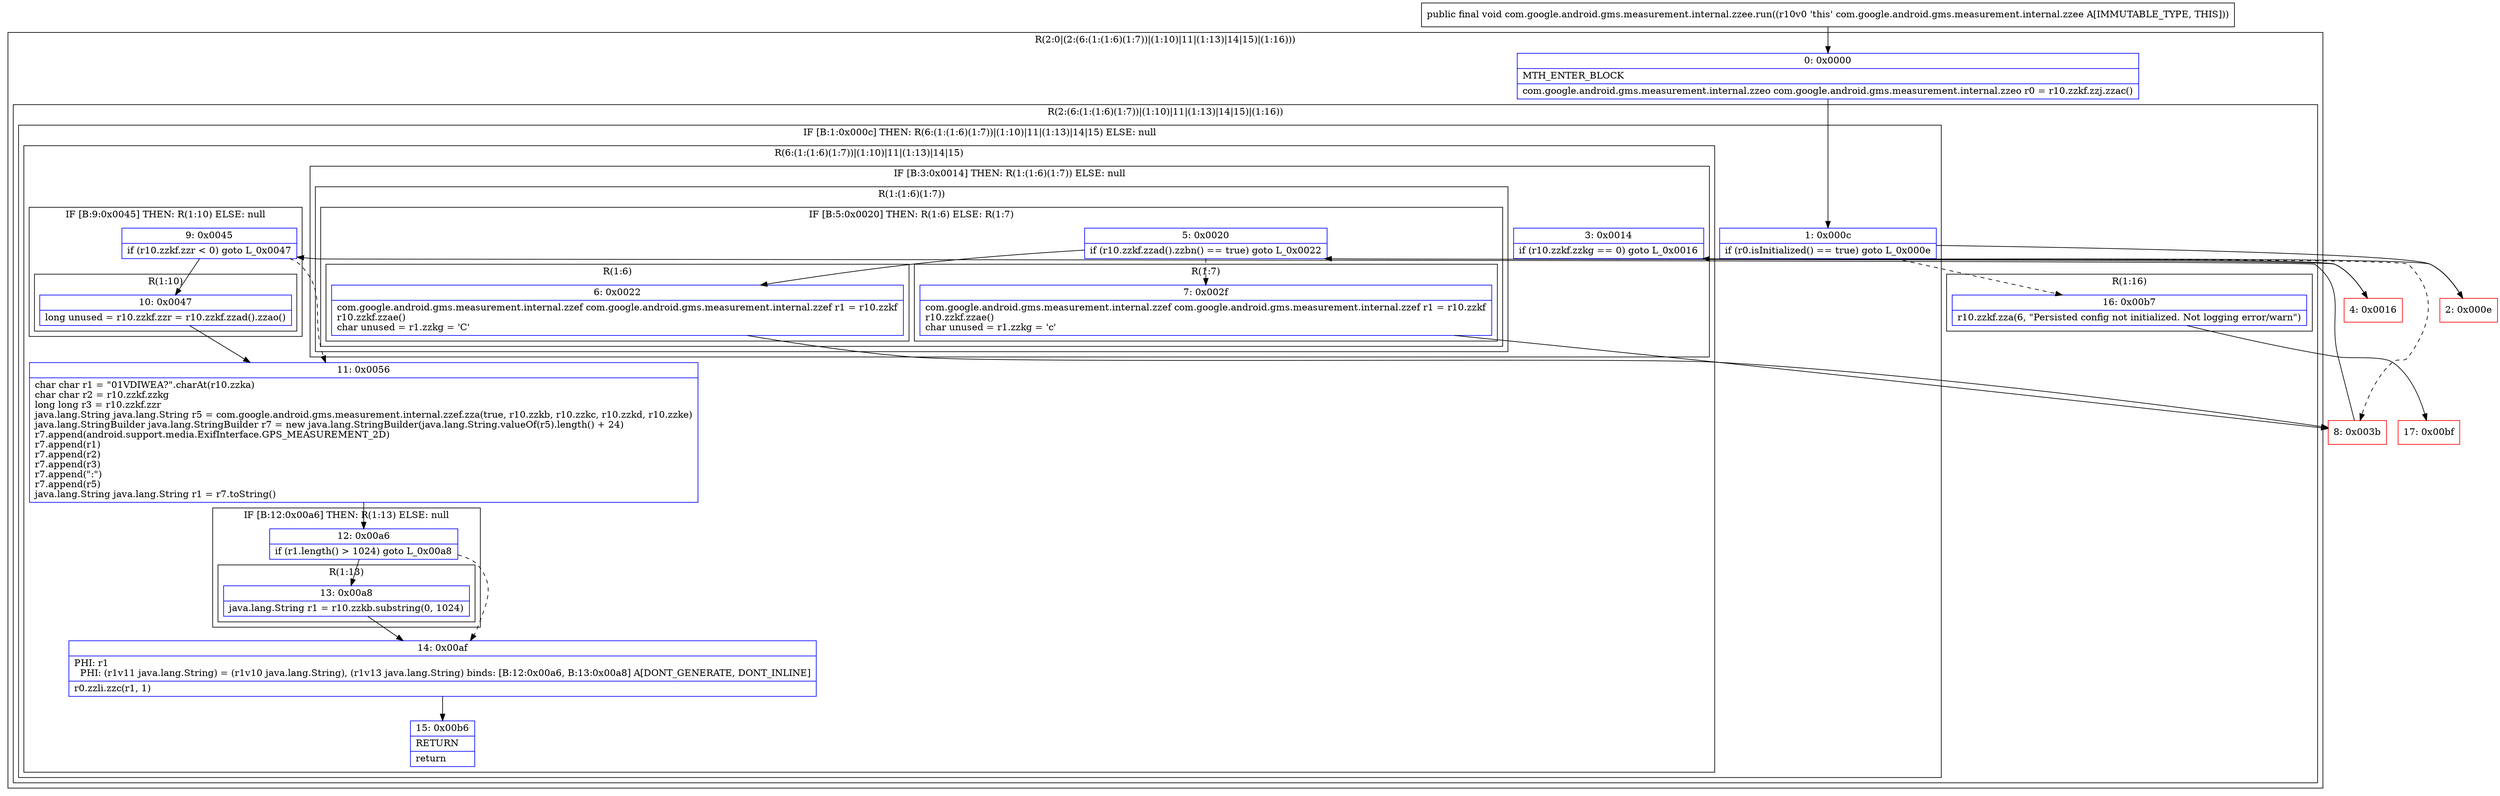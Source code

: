digraph "CFG forcom.google.android.gms.measurement.internal.zzee.run()V" {
subgraph cluster_Region_727510629 {
label = "R(2:0|(2:(6:(1:(1:6)(1:7))|(1:10)|11|(1:13)|14|15)|(1:16)))";
node [shape=record,color=blue];
Node_0 [shape=record,label="{0\:\ 0x0000|MTH_ENTER_BLOCK\l|com.google.android.gms.measurement.internal.zzeo com.google.android.gms.measurement.internal.zzeo r0 = r10.zzkf.zzj.zzac()\l}"];
subgraph cluster_Region_1623300704 {
label = "R(2:(6:(1:(1:6)(1:7))|(1:10)|11|(1:13)|14|15)|(1:16))";
node [shape=record,color=blue];
subgraph cluster_IfRegion_1400061578 {
label = "IF [B:1:0x000c] THEN: R(6:(1:(1:6)(1:7))|(1:10)|11|(1:13)|14|15) ELSE: null";
node [shape=record,color=blue];
Node_1 [shape=record,label="{1\:\ 0x000c|if (r0.isInitialized() == true) goto L_0x000e\l}"];
subgraph cluster_Region_1061351157 {
label = "R(6:(1:(1:6)(1:7))|(1:10)|11|(1:13)|14|15)";
node [shape=record,color=blue];
subgraph cluster_IfRegion_450198189 {
label = "IF [B:3:0x0014] THEN: R(1:(1:6)(1:7)) ELSE: null";
node [shape=record,color=blue];
Node_3 [shape=record,label="{3\:\ 0x0014|if (r10.zzkf.zzkg == 0) goto L_0x0016\l}"];
subgraph cluster_Region_588893862 {
label = "R(1:(1:6)(1:7))";
node [shape=record,color=blue];
subgraph cluster_IfRegion_9482540 {
label = "IF [B:5:0x0020] THEN: R(1:6) ELSE: R(1:7)";
node [shape=record,color=blue];
Node_5 [shape=record,label="{5\:\ 0x0020|if (r10.zzkf.zzad().zzbn() == true) goto L_0x0022\l}"];
subgraph cluster_Region_866212499 {
label = "R(1:6)";
node [shape=record,color=blue];
Node_6 [shape=record,label="{6\:\ 0x0022|com.google.android.gms.measurement.internal.zzef com.google.android.gms.measurement.internal.zzef r1 = r10.zzkf\lr10.zzkf.zzae()\lchar unused = r1.zzkg = 'C'\l}"];
}
subgraph cluster_Region_465320535 {
label = "R(1:7)";
node [shape=record,color=blue];
Node_7 [shape=record,label="{7\:\ 0x002f|com.google.android.gms.measurement.internal.zzef com.google.android.gms.measurement.internal.zzef r1 = r10.zzkf\lr10.zzkf.zzae()\lchar unused = r1.zzkg = 'c'\l}"];
}
}
}
}
subgraph cluster_IfRegion_1827547588 {
label = "IF [B:9:0x0045] THEN: R(1:10) ELSE: null";
node [shape=record,color=blue];
Node_9 [shape=record,label="{9\:\ 0x0045|if (r10.zzkf.zzr \< 0) goto L_0x0047\l}"];
subgraph cluster_Region_1566516966 {
label = "R(1:10)";
node [shape=record,color=blue];
Node_10 [shape=record,label="{10\:\ 0x0047|long unused = r10.zzkf.zzr = r10.zzkf.zzad().zzao()\l}"];
}
}
Node_11 [shape=record,label="{11\:\ 0x0056|char char r1 = \"01VDIWEA?\".charAt(r10.zzka)\lchar char r2 = r10.zzkf.zzkg\llong long r3 = r10.zzkf.zzr\ljava.lang.String java.lang.String r5 = com.google.android.gms.measurement.internal.zzef.zza(true, r10.zzkb, r10.zzkc, r10.zzkd, r10.zzke)\ljava.lang.StringBuilder java.lang.StringBuilder r7 = new java.lang.StringBuilder(java.lang.String.valueOf(r5).length() + 24)\lr7.append(android.support.media.ExifInterface.GPS_MEASUREMENT_2D)\lr7.append(r1)\lr7.append(r2)\lr7.append(r3)\lr7.append(\":\")\lr7.append(r5)\ljava.lang.String java.lang.String r1 = r7.toString()\l}"];
subgraph cluster_IfRegion_1366411677 {
label = "IF [B:12:0x00a6] THEN: R(1:13) ELSE: null";
node [shape=record,color=blue];
Node_12 [shape=record,label="{12\:\ 0x00a6|if (r1.length() \> 1024) goto L_0x00a8\l}"];
subgraph cluster_Region_496116620 {
label = "R(1:13)";
node [shape=record,color=blue];
Node_13 [shape=record,label="{13\:\ 0x00a8|java.lang.String r1 = r10.zzkb.substring(0, 1024)\l}"];
}
}
Node_14 [shape=record,label="{14\:\ 0x00af|PHI: r1 \l  PHI: (r1v11 java.lang.String) = (r1v10 java.lang.String), (r1v13 java.lang.String) binds: [B:12:0x00a6, B:13:0x00a8] A[DONT_GENERATE, DONT_INLINE]\l|r0.zzli.zzc(r1, 1)\l}"];
Node_15 [shape=record,label="{15\:\ 0x00b6|RETURN\l|return\l}"];
}
}
subgraph cluster_Region_811515669 {
label = "R(1:16)";
node [shape=record,color=blue];
Node_16 [shape=record,label="{16\:\ 0x00b7|r10.zzkf.zza(6, \"Persisted config not initialized. Not logging error\/warn\")\l}"];
}
}
}
Node_2 [shape=record,color=red,label="{2\:\ 0x000e}"];
Node_4 [shape=record,color=red,label="{4\:\ 0x0016}"];
Node_8 [shape=record,color=red,label="{8\:\ 0x003b}"];
Node_17 [shape=record,color=red,label="{17\:\ 0x00bf}"];
MethodNode[shape=record,label="{public final void com.google.android.gms.measurement.internal.zzee.run((r10v0 'this' com.google.android.gms.measurement.internal.zzee A[IMMUTABLE_TYPE, THIS])) }"];
MethodNode -> Node_0;
Node_0 -> Node_1;
Node_1 -> Node_2;
Node_1 -> Node_16[style=dashed];
Node_3 -> Node_4;
Node_3 -> Node_8[style=dashed];
Node_5 -> Node_6;
Node_5 -> Node_7[style=dashed];
Node_6 -> Node_8;
Node_7 -> Node_8;
Node_9 -> Node_10;
Node_9 -> Node_11[style=dashed];
Node_10 -> Node_11;
Node_11 -> Node_12;
Node_12 -> Node_13;
Node_12 -> Node_14[style=dashed];
Node_13 -> Node_14;
Node_14 -> Node_15;
Node_16 -> Node_17;
Node_2 -> Node_3;
Node_4 -> Node_5;
Node_8 -> Node_9;
}


